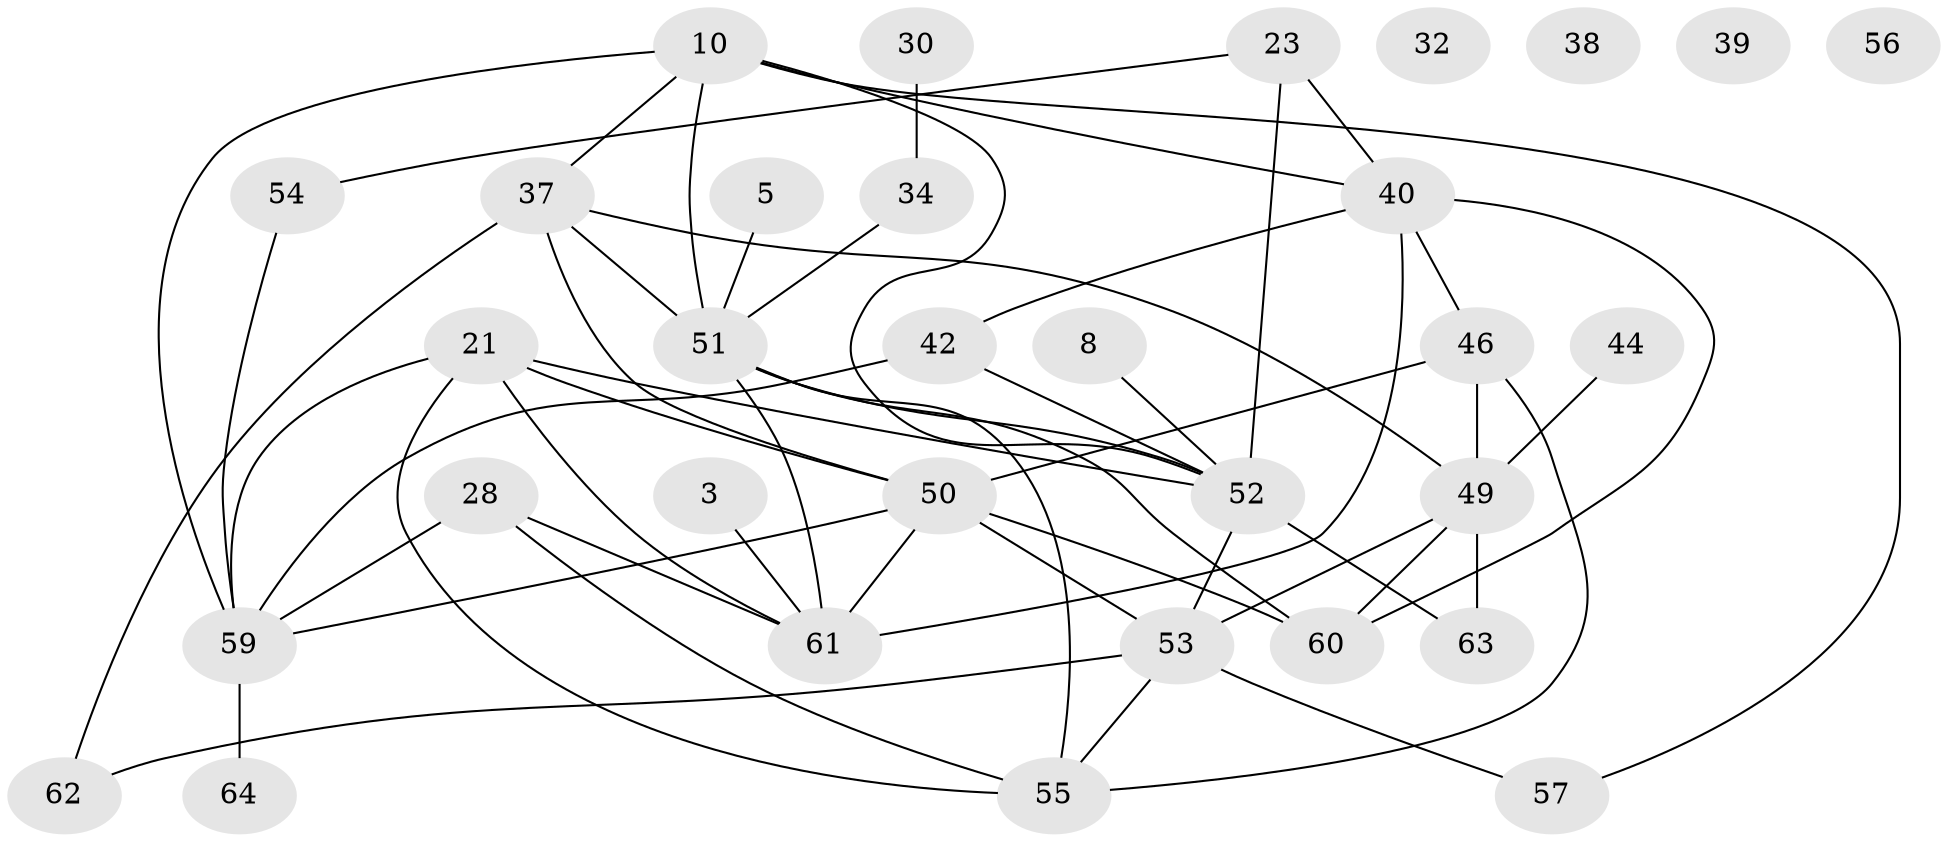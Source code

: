 // original degree distribution, {4: 0.21875, 3: 0.1875, 1: 0.15625, 8: 0.03125, 7: 0.046875, 2: 0.171875, 5: 0.109375, 6: 0.015625, 0: 0.0625}
// Generated by graph-tools (version 1.1) at 2025/38/03/09/25 04:38:52]
// undirected, 32 vertices, 54 edges
graph export_dot {
graph [start="1"]
  node [color=gray90,style=filled];
  3;
  5;
  8;
  10;
  21 [super="+11"];
  23 [super="+14"];
  28;
  30;
  32;
  34;
  37 [super="+17"];
  38;
  39;
  40 [super="+16"];
  42;
  44;
  46;
  49 [super="+41+43+45+15"];
  50 [super="+4+33"];
  51 [super="+7+48"];
  52 [super="+1+13"];
  53 [super="+36"];
  54;
  55;
  56;
  57;
  59 [super="+31"];
  60 [super="+19+47"];
  61 [super="+58"];
  62;
  63;
  64;
  3 -- 61;
  5 -- 51;
  8 -- 52;
  10 -- 37;
  10 -- 57;
  10 -- 59 [weight=2];
  10 -- 40 [weight=2];
  10 -- 52;
  10 -- 51;
  21 -- 55;
  21 -- 59;
  21 -- 61;
  21 -- 52 [weight=3];
  21 -- 50;
  23 -- 40;
  23 -- 54;
  23 -- 52;
  28 -- 55;
  28 -- 59 [weight=2];
  28 -- 61;
  30 -- 34;
  34 -- 51;
  37 -- 62;
  37 -- 49;
  37 -- 50 [weight=2];
  37 -- 51 [weight=2];
  40 -- 60 [weight=2];
  40 -- 61 [weight=2];
  40 -- 42;
  40 -- 46;
  42 -- 59;
  42 -- 52;
  44 -- 49;
  46 -- 50;
  46 -- 55;
  46 -- 49;
  49 -- 63;
  49 -- 53;
  49 -- 60;
  50 -- 53;
  50 -- 60 [weight=2];
  50 -- 59;
  50 -- 61 [weight=2];
  51 -- 61 [weight=3];
  51 -- 55;
  51 -- 52;
  51 -- 60;
  52 -- 63;
  52 -- 53 [weight=2];
  53 -- 55;
  53 -- 57;
  53 -- 62;
  54 -- 59;
  59 -- 64;
}
